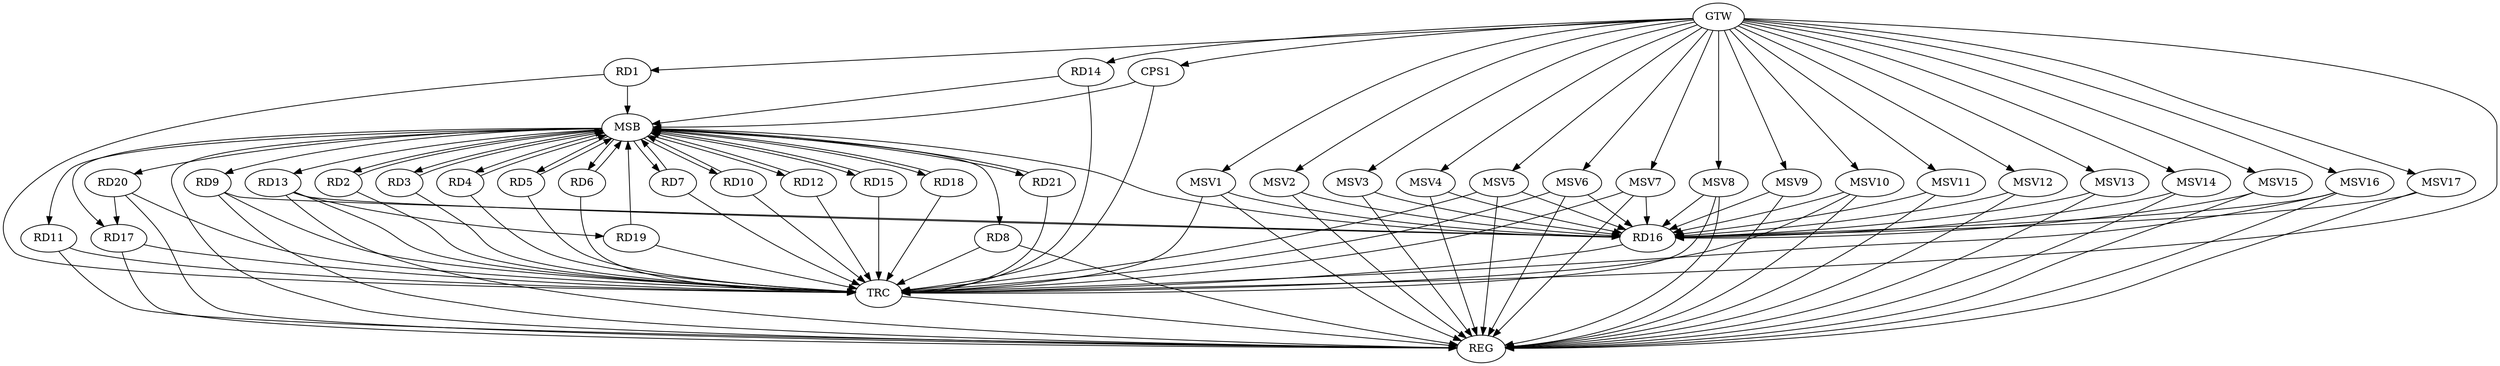 strict digraph G {
  RD1 [ label="RD1" ];
  RD2 [ label="RD2" ];
  RD3 [ label="RD3" ];
  RD4 [ label="RD4" ];
  RD5 [ label="RD5" ];
  RD6 [ label="RD6" ];
  RD7 [ label="RD7" ];
  RD8 [ label="RD8" ];
  RD9 [ label="RD9" ];
  RD10 [ label="RD10" ];
  RD11 [ label="RD11" ];
  RD12 [ label="RD12" ];
  RD13 [ label="RD13" ];
  RD14 [ label="RD14" ];
  RD15 [ label="RD15" ];
  RD16 [ label="RD16" ];
  RD17 [ label="RD17" ];
  RD18 [ label="RD18" ];
  RD19 [ label="RD19" ];
  RD20 [ label="RD20" ];
  RD21 [ label="RD21" ];
  CPS1 [ label="CPS1" ];
  GTW [ label="GTW" ];
  REG [ label="REG" ];
  MSB [ label="MSB" ];
  TRC [ label="TRC" ];
  MSV1 [ label="MSV1" ];
  MSV2 [ label="MSV2" ];
  MSV3 [ label="MSV3" ];
  MSV4 [ label="MSV4" ];
  MSV5 [ label="MSV5" ];
  MSV6 [ label="MSV6" ];
  MSV7 [ label="MSV7" ];
  MSV8 [ label="MSV8" ];
  MSV9 [ label="MSV9" ];
  MSV10 [ label="MSV10" ];
  MSV11 [ label="MSV11" ];
  MSV12 [ label="MSV12" ];
  MSV13 [ label="MSV13" ];
  MSV14 [ label="MSV14" ];
  MSV15 [ label="MSV15" ];
  MSV16 [ label="MSV16" ];
  MSV17 [ label="MSV17" ];
  RD9 -> RD16;
  RD13 -> RD16;
  RD13 -> RD19;
  RD20 -> RD17;
  GTW -> RD1;
  GTW -> RD14;
  GTW -> CPS1;
  RD8 -> REG;
  RD9 -> REG;
  RD11 -> REG;
  RD13 -> REG;
  RD17 -> REG;
  RD20 -> REG;
  RD1 -> MSB;
  MSB -> RD4;
  MSB -> RD6;
  MSB -> RD8;
  MSB -> RD9;
  MSB -> RD12;
  MSB -> RD17;
  MSB -> RD21;
  MSB -> REG;
  RD2 -> MSB;
  MSB -> RD11;
  MSB -> RD20;
  RD3 -> MSB;
  RD4 -> MSB;
  RD5 -> MSB;
  RD6 -> MSB;
  MSB -> RD7;
  MSB -> RD13;
  RD7 -> MSB;
  MSB -> RD3;
  RD10 -> MSB;
  RD12 -> MSB;
  RD14 -> MSB;
  MSB -> RD2;
  RD15 -> MSB;
  RD16 -> MSB;
  RD18 -> MSB;
  RD19 -> MSB;
  MSB -> RD15;
  RD21 -> MSB;
  MSB -> RD10;
  MSB -> RD18;
  CPS1 -> MSB;
  MSB -> RD5;
  RD1 -> TRC;
  RD2 -> TRC;
  RD3 -> TRC;
  RD4 -> TRC;
  RD5 -> TRC;
  RD6 -> TRC;
  RD7 -> TRC;
  RD8 -> TRC;
  RD9 -> TRC;
  RD10 -> TRC;
  RD11 -> TRC;
  RD12 -> TRC;
  RD13 -> TRC;
  RD14 -> TRC;
  RD15 -> TRC;
  RD16 -> TRC;
  RD17 -> TRC;
  RD18 -> TRC;
  RD19 -> TRC;
  RD20 -> TRC;
  RD21 -> TRC;
  CPS1 -> TRC;
  GTW -> TRC;
  TRC -> REG;
  MSV1 -> RD16;
  GTW -> MSV1;
  MSV1 -> REG;
  MSV1 -> TRC;
  MSV2 -> RD16;
  GTW -> MSV2;
  MSV2 -> REG;
  MSV3 -> RD16;
  MSV4 -> RD16;
  MSV5 -> RD16;
  GTW -> MSV3;
  MSV3 -> REG;
  GTW -> MSV4;
  MSV4 -> REG;
  GTW -> MSV5;
  MSV5 -> REG;
  MSV5 -> TRC;
  MSV6 -> RD16;
  GTW -> MSV6;
  MSV6 -> REG;
  MSV6 -> TRC;
  MSV7 -> RD16;
  MSV8 -> RD16;
  GTW -> MSV7;
  MSV7 -> REG;
  MSV7 -> TRC;
  GTW -> MSV8;
  MSV8 -> REG;
  MSV8 -> TRC;
  MSV9 -> RD16;
  MSV10 -> RD16;
  GTW -> MSV9;
  MSV9 -> REG;
  GTW -> MSV10;
  MSV10 -> REG;
  MSV10 -> TRC;
  MSV11 -> RD16;
  GTW -> MSV11;
  MSV11 -> REG;
  MSV12 -> RD16;
  GTW -> MSV12;
  MSV12 -> REG;
  MSV13 -> RD16;
  MSV14 -> RD16;
  MSV15 -> RD16;
  GTW -> MSV13;
  MSV13 -> REG;
  GTW -> MSV14;
  MSV14 -> REG;
  GTW -> MSV15;
  MSV15 -> REG;
  MSV16 -> RD16;
  MSV17 -> RD16;
  GTW -> MSV16;
  MSV16 -> REG;
  MSV16 -> TRC;
  GTW -> MSV17;
  MSV17 -> REG;
}
